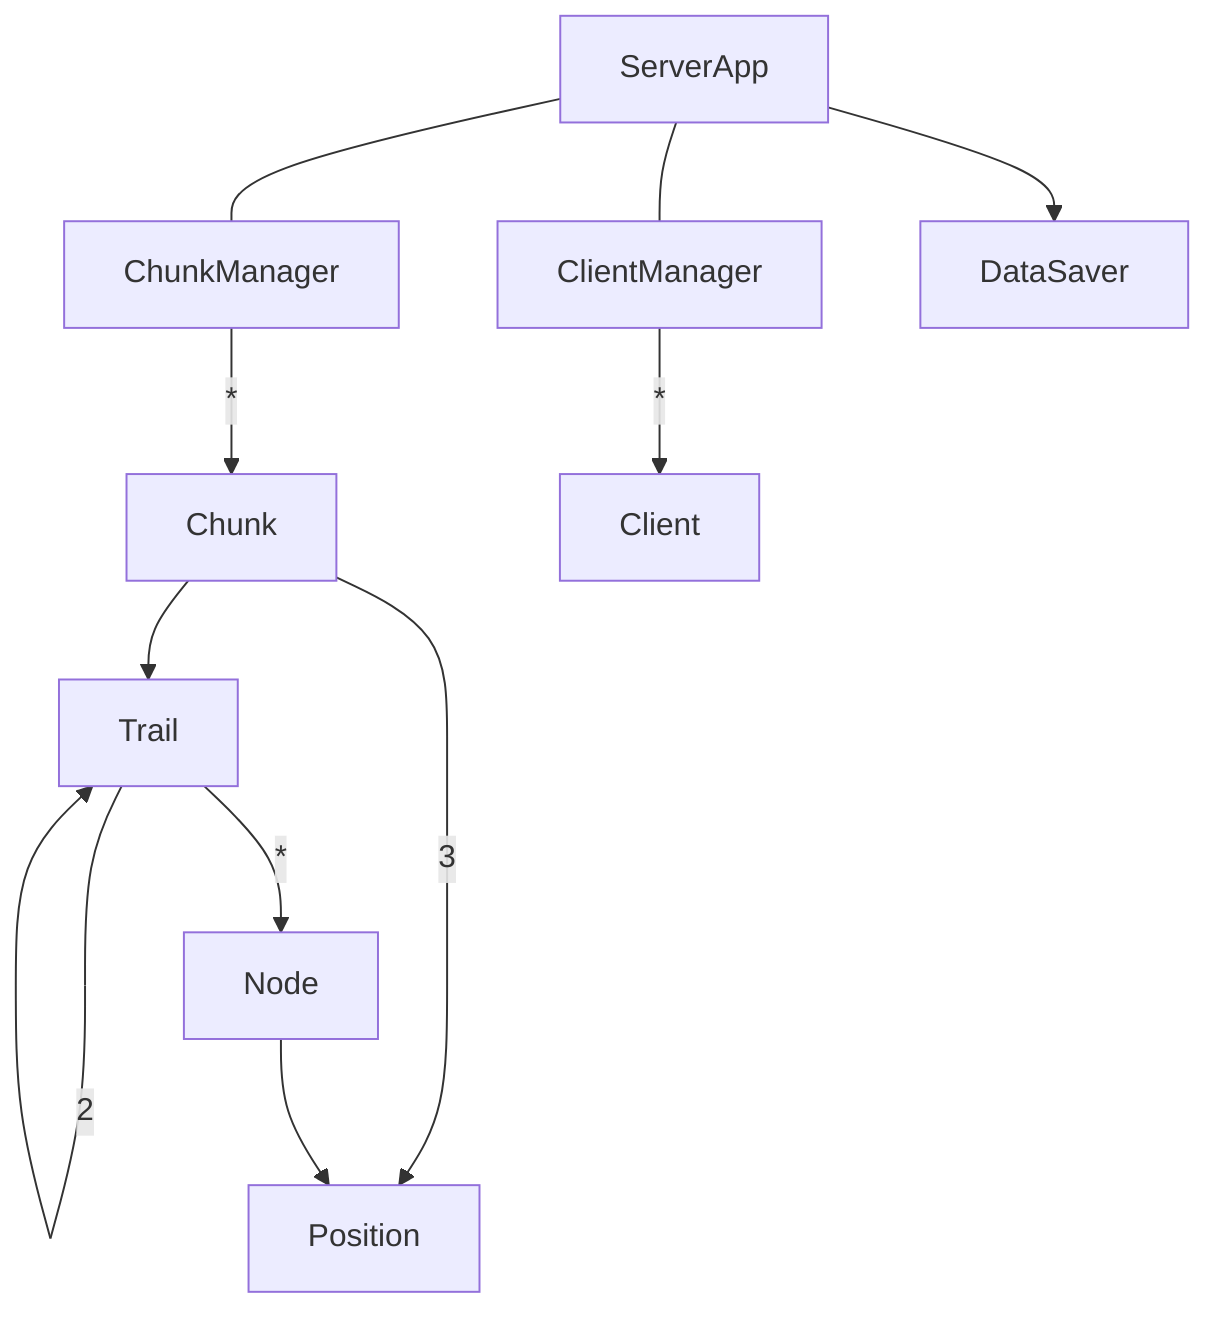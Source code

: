 graph TD;
    ServerApp     ---     ChunkManager;
    ServerApp     ---     ClientManager;
    ServerApp     -->     DataSaver;
    ChunkManager  --> |*| Chunk;
    Chunk         -->     Trail;
    Trail         --> |2| Trail;
    Trail         --> |*| Node;
    Chunk         --> |3| Position
    Node          -->     Position
    ClientManager --> |*| Client;